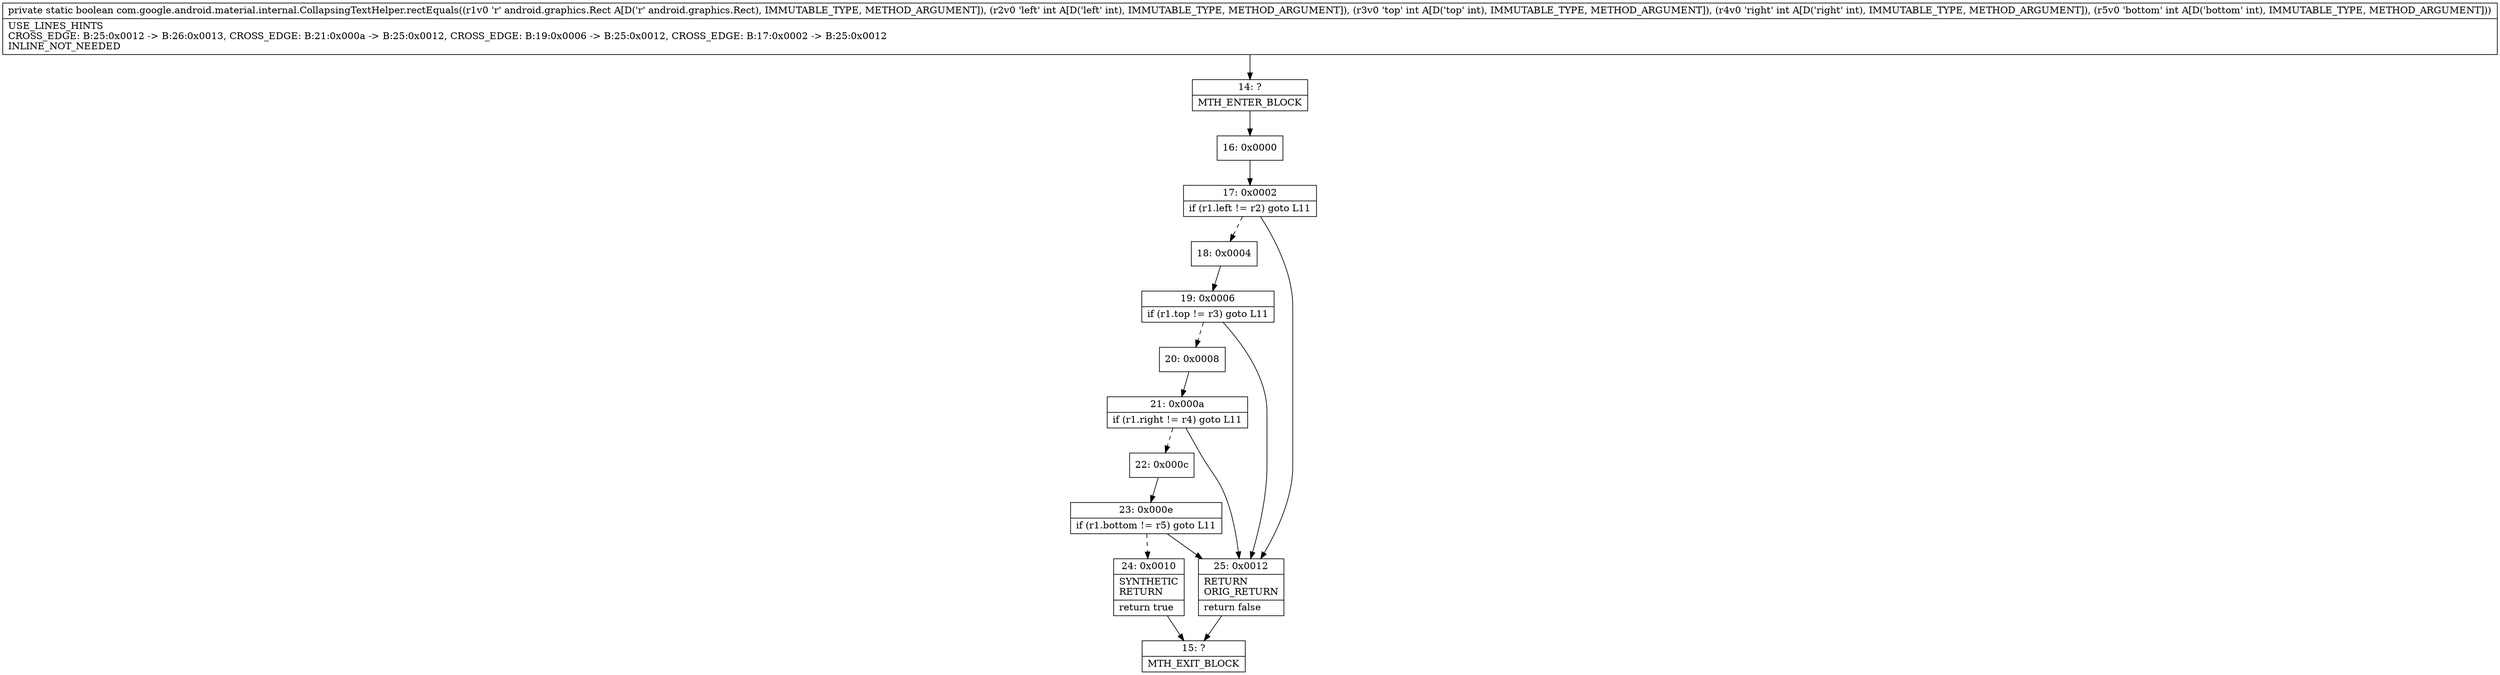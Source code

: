 digraph "CFG forcom.google.android.material.internal.CollapsingTextHelper.rectEquals(Landroid\/graphics\/Rect;IIII)Z" {
Node_14 [shape=record,label="{14\:\ ?|MTH_ENTER_BLOCK\l}"];
Node_16 [shape=record,label="{16\:\ 0x0000}"];
Node_17 [shape=record,label="{17\:\ 0x0002|if (r1.left != r2) goto L11\l}"];
Node_18 [shape=record,label="{18\:\ 0x0004}"];
Node_19 [shape=record,label="{19\:\ 0x0006|if (r1.top != r3) goto L11\l}"];
Node_20 [shape=record,label="{20\:\ 0x0008}"];
Node_21 [shape=record,label="{21\:\ 0x000a|if (r1.right != r4) goto L11\l}"];
Node_22 [shape=record,label="{22\:\ 0x000c}"];
Node_23 [shape=record,label="{23\:\ 0x000e|if (r1.bottom != r5) goto L11\l}"];
Node_24 [shape=record,label="{24\:\ 0x0010|SYNTHETIC\lRETURN\l|return true\l}"];
Node_15 [shape=record,label="{15\:\ ?|MTH_EXIT_BLOCK\l}"];
Node_25 [shape=record,label="{25\:\ 0x0012|RETURN\lORIG_RETURN\l|return false\l}"];
MethodNode[shape=record,label="{private static boolean com.google.android.material.internal.CollapsingTextHelper.rectEquals((r1v0 'r' android.graphics.Rect A[D('r' android.graphics.Rect), IMMUTABLE_TYPE, METHOD_ARGUMENT]), (r2v0 'left' int A[D('left' int), IMMUTABLE_TYPE, METHOD_ARGUMENT]), (r3v0 'top' int A[D('top' int), IMMUTABLE_TYPE, METHOD_ARGUMENT]), (r4v0 'right' int A[D('right' int), IMMUTABLE_TYPE, METHOD_ARGUMENT]), (r5v0 'bottom' int A[D('bottom' int), IMMUTABLE_TYPE, METHOD_ARGUMENT]))  | USE_LINES_HINTS\lCROSS_EDGE: B:25:0x0012 \-\> B:26:0x0013, CROSS_EDGE: B:21:0x000a \-\> B:25:0x0012, CROSS_EDGE: B:19:0x0006 \-\> B:25:0x0012, CROSS_EDGE: B:17:0x0002 \-\> B:25:0x0012\lINLINE_NOT_NEEDED\l}"];
MethodNode -> Node_14;Node_14 -> Node_16;
Node_16 -> Node_17;
Node_17 -> Node_18[style=dashed];
Node_17 -> Node_25;
Node_18 -> Node_19;
Node_19 -> Node_20[style=dashed];
Node_19 -> Node_25;
Node_20 -> Node_21;
Node_21 -> Node_22[style=dashed];
Node_21 -> Node_25;
Node_22 -> Node_23;
Node_23 -> Node_24[style=dashed];
Node_23 -> Node_25;
Node_24 -> Node_15;
Node_25 -> Node_15;
}

